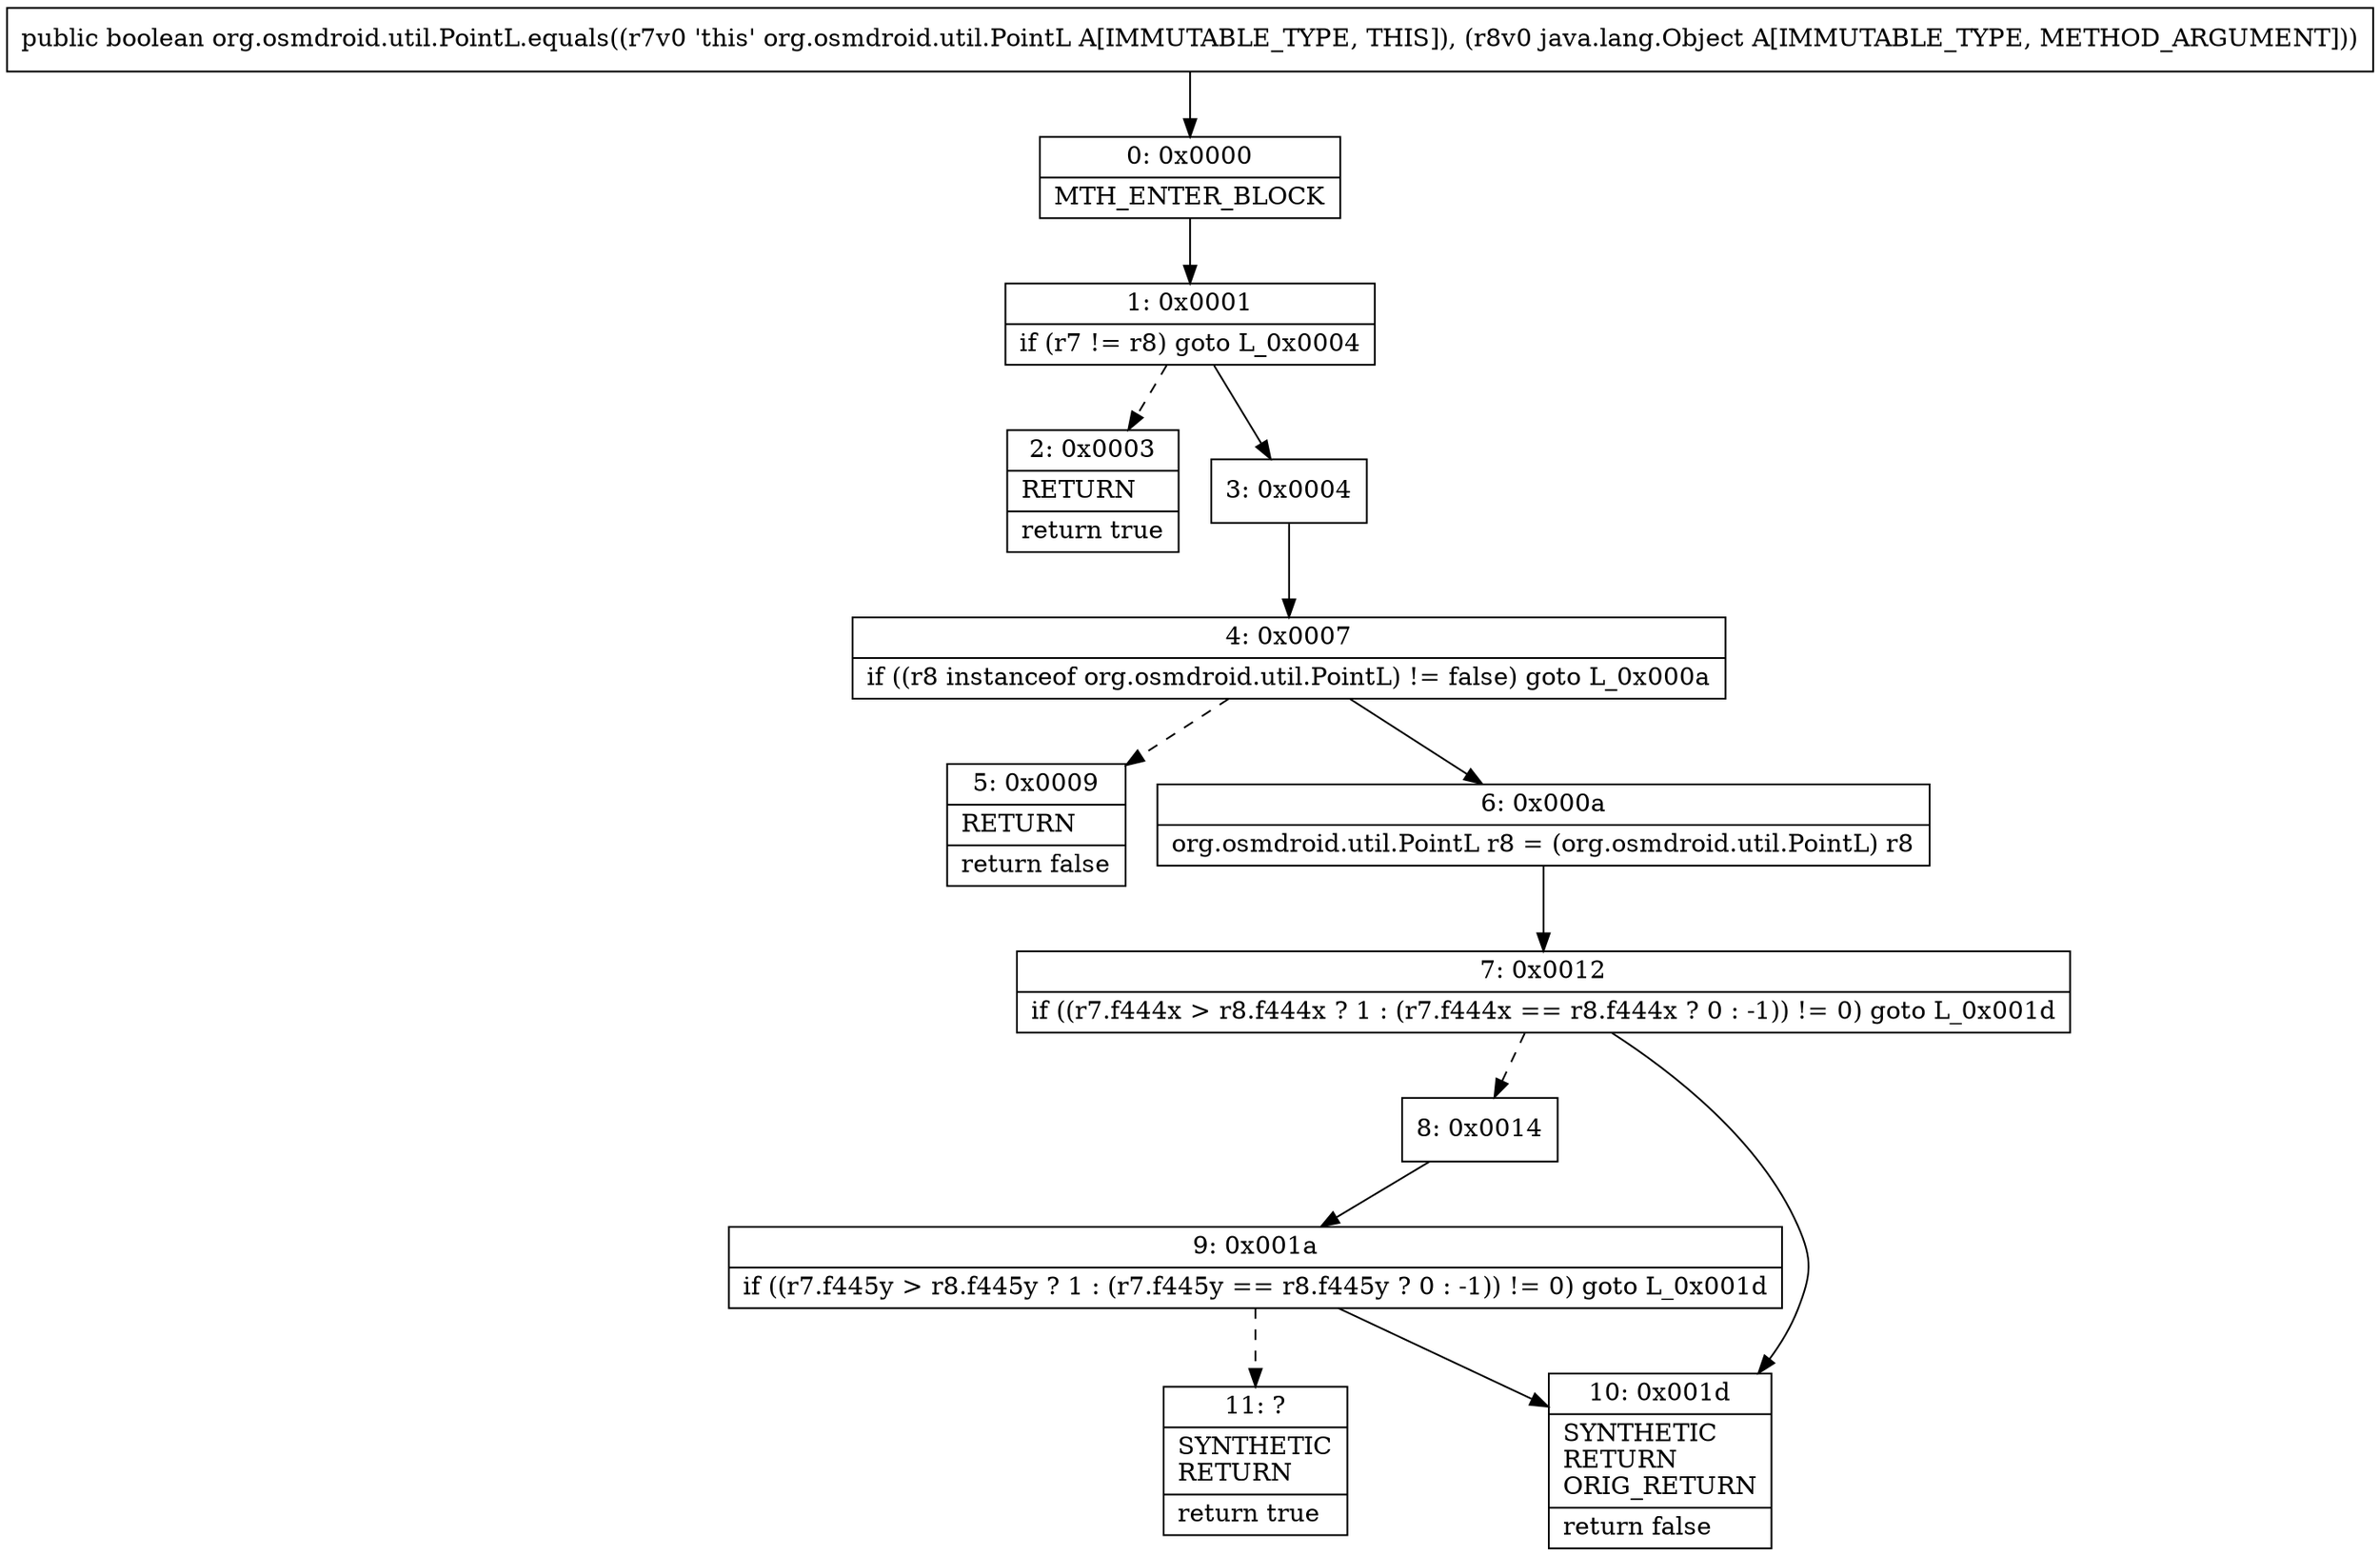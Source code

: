 digraph "CFG fororg.osmdroid.util.PointL.equals(Ljava\/lang\/Object;)Z" {
Node_0 [shape=record,label="{0\:\ 0x0000|MTH_ENTER_BLOCK\l}"];
Node_1 [shape=record,label="{1\:\ 0x0001|if (r7 != r8) goto L_0x0004\l}"];
Node_2 [shape=record,label="{2\:\ 0x0003|RETURN\l|return true\l}"];
Node_3 [shape=record,label="{3\:\ 0x0004}"];
Node_4 [shape=record,label="{4\:\ 0x0007|if ((r8 instanceof org.osmdroid.util.PointL) != false) goto L_0x000a\l}"];
Node_5 [shape=record,label="{5\:\ 0x0009|RETURN\l|return false\l}"];
Node_6 [shape=record,label="{6\:\ 0x000a|org.osmdroid.util.PointL r8 = (org.osmdroid.util.PointL) r8\l}"];
Node_7 [shape=record,label="{7\:\ 0x0012|if ((r7.f444x \> r8.f444x ? 1 : (r7.f444x == r8.f444x ? 0 : \-1)) != 0) goto L_0x001d\l}"];
Node_8 [shape=record,label="{8\:\ 0x0014}"];
Node_9 [shape=record,label="{9\:\ 0x001a|if ((r7.f445y \> r8.f445y ? 1 : (r7.f445y == r8.f445y ? 0 : \-1)) != 0) goto L_0x001d\l}"];
Node_10 [shape=record,label="{10\:\ 0x001d|SYNTHETIC\lRETURN\lORIG_RETURN\l|return false\l}"];
Node_11 [shape=record,label="{11\:\ ?|SYNTHETIC\lRETURN\l|return true\l}"];
MethodNode[shape=record,label="{public boolean org.osmdroid.util.PointL.equals((r7v0 'this' org.osmdroid.util.PointL A[IMMUTABLE_TYPE, THIS]), (r8v0 java.lang.Object A[IMMUTABLE_TYPE, METHOD_ARGUMENT])) }"];
MethodNode -> Node_0;
Node_0 -> Node_1;
Node_1 -> Node_2[style=dashed];
Node_1 -> Node_3;
Node_3 -> Node_4;
Node_4 -> Node_5[style=dashed];
Node_4 -> Node_6;
Node_6 -> Node_7;
Node_7 -> Node_8[style=dashed];
Node_7 -> Node_10;
Node_8 -> Node_9;
Node_9 -> Node_10;
Node_9 -> Node_11[style=dashed];
}

